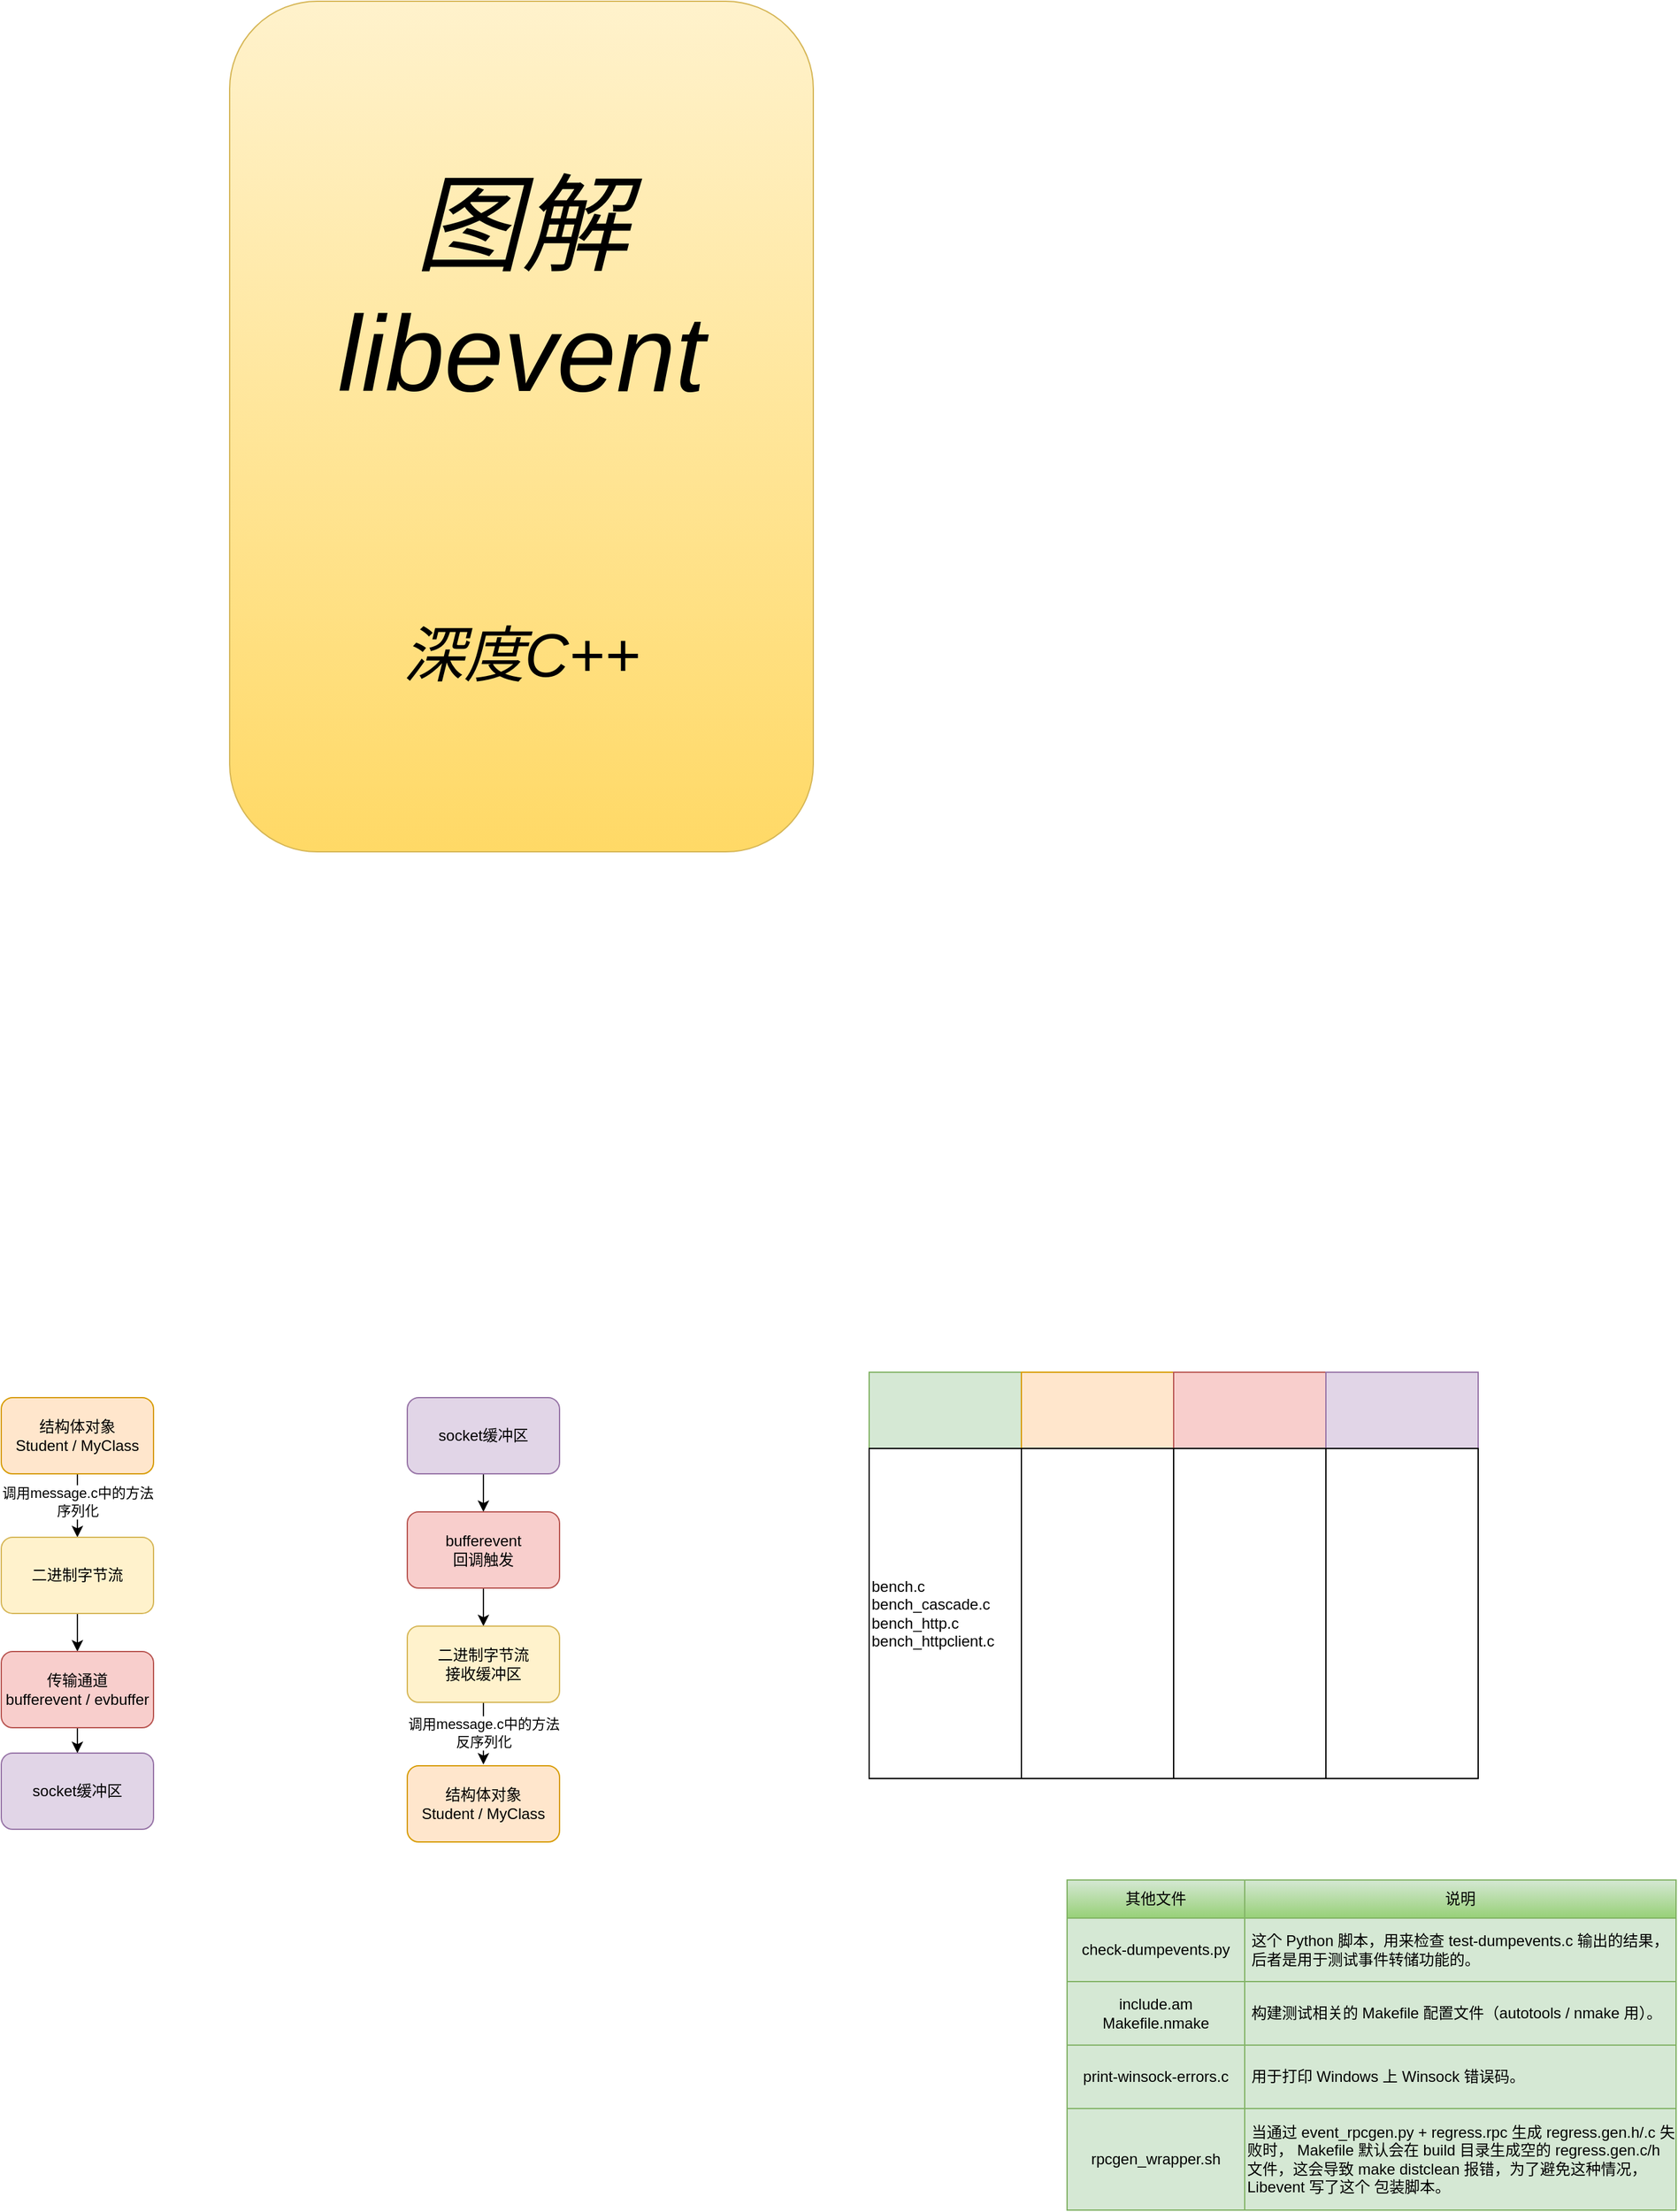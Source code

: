 <mxfile version="28.1.0">
  <diagram name="第 1 页" id="bHeD-zbfW_tD5q5CruoQ">
    <mxGraphModel dx="524" dy="2018" grid="1" gridSize="10" guides="1" tooltips="1" connect="1" arrows="1" fold="1" page="1" pageScale="1" pageWidth="827" pageHeight="1169" math="0" shadow="0">
      <root>
        <mxCell id="0" />
        <mxCell id="1" parent="0" />
        <mxCell id="lm4zTS06JlCJqqm8C1mE-1" value="" style="edgeStyle=orthogonalEdgeStyle;rounded=0;orthogonalLoop=1;jettySize=auto;html=1;entryX=0.5;entryY=0;entryDx=0;entryDy=0;" parent="1" source="lm4zTS06JlCJqqm8C1mE-3" target="lm4zTS06JlCJqqm8C1mE-5" edge="1">
          <mxGeometry relative="1" as="geometry" />
        </mxCell>
        <mxCell id="lm4zTS06JlCJqqm8C1mE-2" value="调用message.c中的方法&lt;div&gt;序列化&lt;/div&gt;" style="edgeLabel;html=1;align=center;verticalAlign=middle;resizable=0;points=[];" parent="lm4zTS06JlCJqqm8C1mE-1" vertex="1" connectable="0">
          <mxGeometry x="-0.242" relative="1" as="geometry">
            <mxPoint y="3" as="offset" />
          </mxGeometry>
        </mxCell>
        <mxCell id="lm4zTS06JlCJqqm8C1mE-3" value="结构体对象&lt;div&gt;Student / MyClass&lt;/div&gt;" style="rounded=1;whiteSpace=wrap;html=1;fillColor=#ffe6cc;strokeColor=#d79b00;" parent="1" vertex="1">
          <mxGeometry x="970" y="410" width="120" height="60" as="geometry" />
        </mxCell>
        <mxCell id="lm4zTS06JlCJqqm8C1mE-4" value="" style="edgeStyle=orthogonalEdgeStyle;rounded=0;orthogonalLoop=1;jettySize=auto;html=1;entryX=0.5;entryY=0;entryDx=0;entryDy=0;" parent="1" source="lm4zTS06JlCJqqm8C1mE-5" target="lm4zTS06JlCJqqm8C1mE-7" edge="1">
          <mxGeometry relative="1" as="geometry" />
        </mxCell>
        <mxCell id="lm4zTS06JlCJqqm8C1mE-5" value="二进制字节流" style="rounded=1;whiteSpace=wrap;html=1;fillColor=#fff2cc;strokeColor=#d6b656;" parent="1" vertex="1">
          <mxGeometry x="970" y="520" width="120" height="60" as="geometry" />
        </mxCell>
        <mxCell id="lm4zTS06JlCJqqm8C1mE-6" value="" style="edgeStyle=orthogonalEdgeStyle;rounded=0;orthogonalLoop=1;jettySize=auto;html=1;" parent="1" source="lm4zTS06JlCJqqm8C1mE-7" target="lm4zTS06JlCJqqm8C1mE-8" edge="1">
          <mxGeometry relative="1" as="geometry" />
        </mxCell>
        <mxCell id="lm4zTS06JlCJqqm8C1mE-7" value="传输通道&lt;div&gt;bufferevent / evbuffer&lt;/div&gt;" style="rounded=1;whiteSpace=wrap;html=1;fillColor=#f8cecc;strokeColor=#b85450;" parent="1" vertex="1">
          <mxGeometry x="970" y="610" width="120" height="60" as="geometry" />
        </mxCell>
        <mxCell id="lm4zTS06JlCJqqm8C1mE-8" value="socket缓冲区" style="rounded=1;whiteSpace=wrap;html=1;fillColor=#e1d5e7;strokeColor=#9673a6;" parent="1" vertex="1">
          <mxGeometry x="970" y="690" width="120" height="60" as="geometry" />
        </mxCell>
        <mxCell id="lm4zTS06JlCJqqm8C1mE-9" value="" style="edgeStyle=orthogonalEdgeStyle;rounded=0;orthogonalLoop=1;jettySize=auto;html=1;" parent="1" source="lm4zTS06JlCJqqm8C1mE-10" target="lm4zTS06JlCJqqm8C1mE-12" edge="1">
          <mxGeometry relative="1" as="geometry" />
        </mxCell>
        <mxCell id="lm4zTS06JlCJqqm8C1mE-10" value="socket缓冲区" style="rounded=1;whiteSpace=wrap;html=1;fillColor=#e1d5e7;strokeColor=#9673a6;" parent="1" vertex="1">
          <mxGeometry x="1290" y="410" width="120" height="60" as="geometry" />
        </mxCell>
        <mxCell id="lm4zTS06JlCJqqm8C1mE-11" value="" style="edgeStyle=orthogonalEdgeStyle;rounded=0;orthogonalLoop=1;jettySize=auto;html=1;" parent="1" source="lm4zTS06JlCJqqm8C1mE-12" target="lm4zTS06JlCJqqm8C1mE-14" edge="1">
          <mxGeometry relative="1" as="geometry" />
        </mxCell>
        <mxCell id="lm4zTS06JlCJqqm8C1mE-12" value="&lt;div&gt;bufferevent&lt;/div&gt;&lt;div&gt;回调触发&lt;/div&gt;" style="rounded=1;whiteSpace=wrap;html=1;fillColor=#f8cecc;strokeColor=#b85450;" parent="1" vertex="1">
          <mxGeometry x="1290" y="500" width="120" height="60" as="geometry" />
        </mxCell>
        <mxCell id="lm4zTS06JlCJqqm8C1mE-13" value="调用message.c中的方法&lt;div&gt;反&lt;span style=&quot;background-color: light-dark(#ffffff, var(--ge-dark-color, #121212)); color: light-dark(rgb(0, 0, 0), rgb(255, 255, 255));&quot;&gt;序列化&lt;/span&gt;&lt;/div&gt;" style="edgeStyle=orthogonalEdgeStyle;rounded=0;orthogonalLoop=1;jettySize=auto;html=1;" parent="1" edge="1">
          <mxGeometry relative="1" as="geometry">
            <mxPoint x="1350" y="649.0" as="sourcePoint" />
            <mxPoint x="1350" y="699" as="targetPoint" />
          </mxGeometry>
        </mxCell>
        <mxCell id="lm4zTS06JlCJqqm8C1mE-14" value="二进制字节流&lt;div&gt;接收缓冲区&lt;/div&gt;" style="rounded=1;whiteSpace=wrap;html=1;fillColor=#fff2cc;strokeColor=#d6b656;" parent="1" vertex="1">
          <mxGeometry x="1290" y="590" width="120" height="60" as="geometry" />
        </mxCell>
        <mxCell id="lm4zTS06JlCJqqm8C1mE-15" value="结构体对象&lt;div&gt;Student / MyClass&lt;/div&gt;" style="rounded=1;whiteSpace=wrap;html=1;fillColor=#ffe6cc;strokeColor=#d79b00;" parent="1" vertex="1">
          <mxGeometry x="1290" y="700" width="120" height="60" as="geometry" />
        </mxCell>
        <mxCell id="4ESzDmlQAR68TbJbTXDd-2" value="" style="rounded=0;whiteSpace=wrap;html=1;fillColor=#d5e8d4;strokeColor=#82b366;" vertex="1" parent="1">
          <mxGeometry x="1654" y="390" width="120" height="60" as="geometry" />
        </mxCell>
        <mxCell id="4ESzDmlQAR68TbJbTXDd-3" value="" style="rounded=0;whiteSpace=wrap;html=1;fillColor=#ffe6cc;strokeColor=#d79b00;" vertex="1" parent="1">
          <mxGeometry x="1774" y="390" width="120" height="60" as="geometry" />
        </mxCell>
        <mxCell id="4ESzDmlQAR68TbJbTXDd-4" value="" style="rounded=0;whiteSpace=wrap;html=1;fillColor=#f8cecc;strokeColor=#b85450;" vertex="1" parent="1">
          <mxGeometry x="1894" y="390" width="120" height="60" as="geometry" />
        </mxCell>
        <mxCell id="4ESzDmlQAR68TbJbTXDd-5" value="" style="rounded=0;whiteSpace=wrap;html=1;fillColor=#e1d5e7;strokeColor=#9673a6;" vertex="1" parent="1">
          <mxGeometry x="2014" y="390" width="120" height="60" as="geometry" />
        </mxCell>
        <mxCell id="4ESzDmlQAR68TbJbTXDd-6" value="&lt;div&gt;bench.c&lt;/div&gt;&lt;div&gt;bench_cascade.c&lt;/div&gt;&lt;div&gt;bench_http.c&lt;/div&gt;&lt;div&gt;bench_httpclient.c&lt;/div&gt;" style="rounded=0;whiteSpace=wrap;html=1;align=left;" vertex="1" parent="1">
          <mxGeometry x="1654" y="450" width="120" height="260" as="geometry" />
        </mxCell>
        <mxCell id="4ESzDmlQAR68TbJbTXDd-7" value="" style="rounded=0;whiteSpace=wrap;html=1;align=left;" vertex="1" parent="1">
          <mxGeometry x="1774" y="450" width="120" height="260" as="geometry" />
        </mxCell>
        <mxCell id="4ESzDmlQAR68TbJbTXDd-8" value="" style="rounded=0;whiteSpace=wrap;html=1;align=left;" vertex="1" parent="1">
          <mxGeometry x="1894" y="450" width="120" height="260" as="geometry" />
        </mxCell>
        <mxCell id="4ESzDmlQAR68TbJbTXDd-9" value="" style="rounded=0;whiteSpace=wrap;html=1;align=left;" vertex="1" parent="1">
          <mxGeometry x="2014" y="450" width="120" height="260" as="geometry" />
        </mxCell>
        <mxCell id="4ESzDmlQAR68TbJbTXDd-14" value="check-dumpevents.py" style="rounded=0;whiteSpace=wrap;html=1;fillColor=#d5e8d4;strokeColor=#82b366;" vertex="1" parent="1">
          <mxGeometry x="1810" y="820" width="140" height="50" as="geometry" />
        </mxCell>
        <mxCell id="4ESzDmlQAR68TbJbTXDd-16" value="&lt;div&gt;include.am&lt;/div&gt;&lt;div&gt;Makefile.nmake&lt;/div&gt;" style="rounded=0;whiteSpace=wrap;html=1;fillColor=#d5e8d4;strokeColor=#82b366;" vertex="1" parent="1">
          <mxGeometry x="1810" y="870" width="140" height="50" as="geometry" />
        </mxCell>
        <mxCell id="4ESzDmlQAR68TbJbTXDd-17" value="print-winsock-errors.c" style="rounded=0;whiteSpace=wrap;html=1;fillColor=#d5e8d4;strokeColor=#82b366;" vertex="1" parent="1">
          <mxGeometry x="1810" y="920" width="140" height="50" as="geometry" />
        </mxCell>
        <mxCell id="4ESzDmlQAR68TbJbTXDd-18" value="rpcgen_wrapper.sh" style="rounded=0;whiteSpace=wrap;html=1;fillColor=#d5e8d4;strokeColor=#82b366;" vertex="1" parent="1">
          <mxGeometry x="1810" y="970" width="140" height="80" as="geometry" />
        </mxCell>
        <mxCell id="4ESzDmlQAR68TbJbTXDd-19" value="&amp;nbsp;这个 Python 脚本，用来检查 test-dumpevents.c 输出的结果，&amp;nbsp; &amp;nbsp;后者是用于测试事件转储功能的。" style="rounded=0;whiteSpace=wrap;html=1;align=left;fillColor=#d5e8d4;strokeColor=#82b366;" vertex="1" parent="1">
          <mxGeometry x="1950" y="820" width="340" height="50" as="geometry" />
        </mxCell>
        <mxCell id="4ESzDmlQAR68TbJbTXDd-20" value="&amp;nbsp;构建测试相关的 Makefile 配置文件（autotools / nmake 用）。" style="rounded=0;whiteSpace=wrap;html=1;align=left;fillColor=#d5e8d4;strokeColor=#82b366;" vertex="1" parent="1">
          <mxGeometry x="1950" y="870" width="340" height="50" as="geometry" />
        </mxCell>
        <mxCell id="4ESzDmlQAR68TbJbTXDd-21" value="&amp;nbsp;用于打印 Windows 上 Winsock 错误码。" style="rounded=0;whiteSpace=wrap;html=1;align=left;fillColor=#d5e8d4;strokeColor=#82b366;" vertex="1" parent="1">
          <mxGeometry x="1950" y="920" width="340" height="50" as="geometry" />
        </mxCell>
        <mxCell id="4ESzDmlQAR68TbJbTXDd-22" value="&amp;nbsp;当通过 event_rpcgen.py +&amp;nbsp;regress.rpc 生成&amp;nbsp;regress.gen.h/.c 失败时， Makefile 默认会在 build 目录生成空的 regress.gen.c/h 文件，这会导致 make distclean 报错，为了避免这种情况，Libevent 写了这个 包装脚本。" style="rounded=0;whiteSpace=wrap;html=1;align=left;fillColor=#d5e8d4;strokeColor=#82b366;" vertex="1" parent="1">
          <mxGeometry x="1950" y="970" width="340" height="80" as="geometry" />
        </mxCell>
        <mxCell id="4ESzDmlQAR68TbJbTXDd-23" value="其他文件" style="rounded=0;whiteSpace=wrap;html=1;fillColor=#d5e8d4;strokeColor=#82b366;gradientColor=#97d077;" vertex="1" parent="1">
          <mxGeometry x="1810" y="790" width="140" height="30" as="geometry" />
        </mxCell>
        <mxCell id="4ESzDmlQAR68TbJbTXDd-24" value="说明" style="rounded=0;whiteSpace=wrap;html=1;fillColor=#d5e8d4;strokeColor=#82b366;align=center;gradientColor=#97d077;" vertex="1" parent="1">
          <mxGeometry x="1950" y="790" width="340" height="30" as="geometry" />
        </mxCell>
        <mxCell id="4ESzDmlQAR68TbJbTXDd-25" value="&lt;font style=&quot;font-size: 84px;&quot;&gt;图解&lt;/font&gt;&lt;div&gt;&lt;font style=&quot;font-size: 84px;&quot;&gt;libevent&lt;/font&gt;&lt;/div&gt;&lt;div&gt;&lt;font style=&quot;font-size: 84px;&quot;&gt;&lt;br&gt;&lt;/font&gt;&lt;/div&gt;&lt;div&gt;&lt;br&gt;&lt;/div&gt;&lt;div&gt;&lt;font&gt;深度C++&lt;/font&gt;&lt;/div&gt;" style="rounded=1;whiteSpace=wrap;html=1;fillColor=#fff2cc;gradientColor=#ffd966;strokeColor=#d6b656;fontSize=48;fontStyle=2" vertex="1" parent="1">
          <mxGeometry x="1150" y="-690" width="460" height="670" as="geometry" />
        </mxCell>
      </root>
    </mxGraphModel>
  </diagram>
</mxfile>
